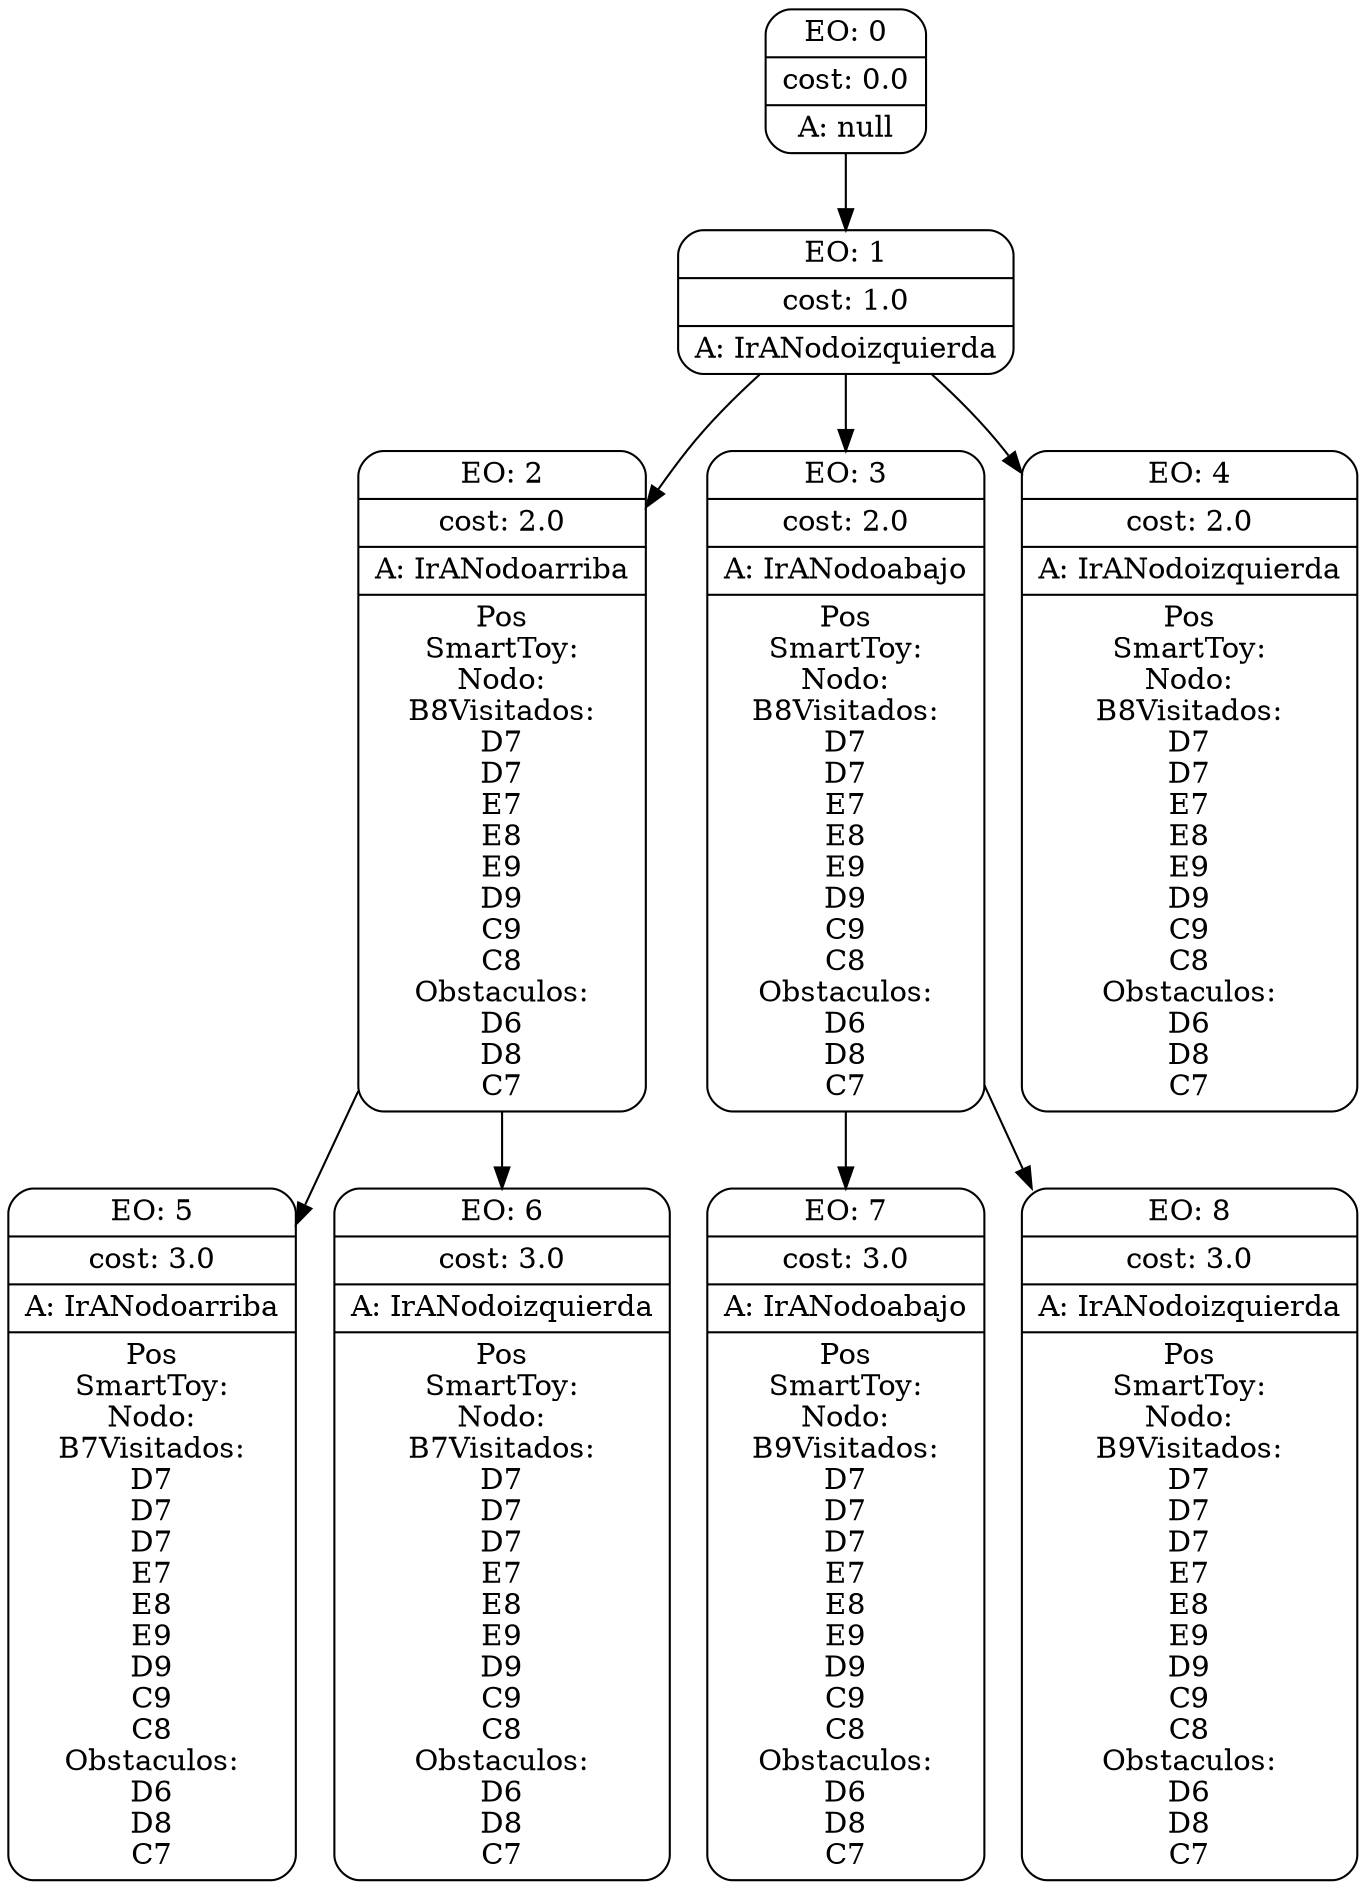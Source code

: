 digraph g {
node [shape = Mrecord];
nodo0[label="{EO: 0|cost: 0.0|A: null}"]
nodo1[label="{EO: 1|cost: 1.0|A: IrANodoizquierda
}"]
nodo2[label="{EO: 2|cost: 2.0|A: IrANodoarriba
|
Pos\nSmartToy:\nNodo:\nB8

Visitados:\n
D7\nD7\nE7\nE8\nE9\nD9\nC9\nC8\n
Obstaculos:\n
D6\nD8\nC7\n

}"]
nodo5[label="{EO: 5|cost: 3.0|A: IrANodoarriba
|
Pos\nSmartToy:\nNodo:\nB7

Visitados:\n
D7\nD7\nD7\nE7\nE8\nE9\nD9\nC9\nC8\n
Obstaculos:\n
D6\nD8\nC7\n

}"]

nodo2 -> nodo5;
nodo6[label="{EO: 6|cost: 3.0|A: IrANodoizquierda
|
Pos\nSmartToy:\nNodo:\nB7

Visitados:\n
D7\nD7\nD7\nE7\nE8\nE9\nD9\nC9\nC8\n
Obstaculos:\n
D6\nD8\nC7\n

}"]

nodo2 -> nodo6;

nodo1 -> nodo2;
nodo3[label="{EO: 3|cost: 2.0|A: IrANodoabajo
|
Pos\nSmartToy:\nNodo:\nB8

Visitados:\n
D7\nD7\nE7\nE8\nE9\nD9\nC9\nC8\n
Obstaculos:\n
D6\nD8\nC7\n

}"]
nodo7[label="{EO: 7|cost: 3.0|A: IrANodoabajo
|
Pos\nSmartToy:\nNodo:\nB9

Visitados:\n
D7\nD7\nD7\nE7\nE8\nE9\nD9\nC9\nC8\n
Obstaculos:\n
D6\nD8\nC7\n

}"]

nodo3 -> nodo7;
nodo8[label="{EO: 8|cost: 3.0|A: IrANodoizquierda
|
Pos\nSmartToy:\nNodo:\nB9

Visitados:\n
D7\nD7\nD7\nE7\nE8\nE9\nD9\nC9\nC8\n
Obstaculos:\n
D6\nD8\nC7\n

}"]

nodo3 -> nodo8;

nodo1 -> nodo3;
nodo4[label="{EO: 4|cost: 2.0|A: IrANodoizquierda
|
Pos\nSmartToy:\nNodo:\nB8

Visitados:\n
D7\nD7\nE7\nE8\nE9\nD9\nC9\nC8\n
Obstaculos:\n
D6\nD8\nC7\n

}"]

nodo1 -> nodo4;

nodo0 -> nodo1;


}